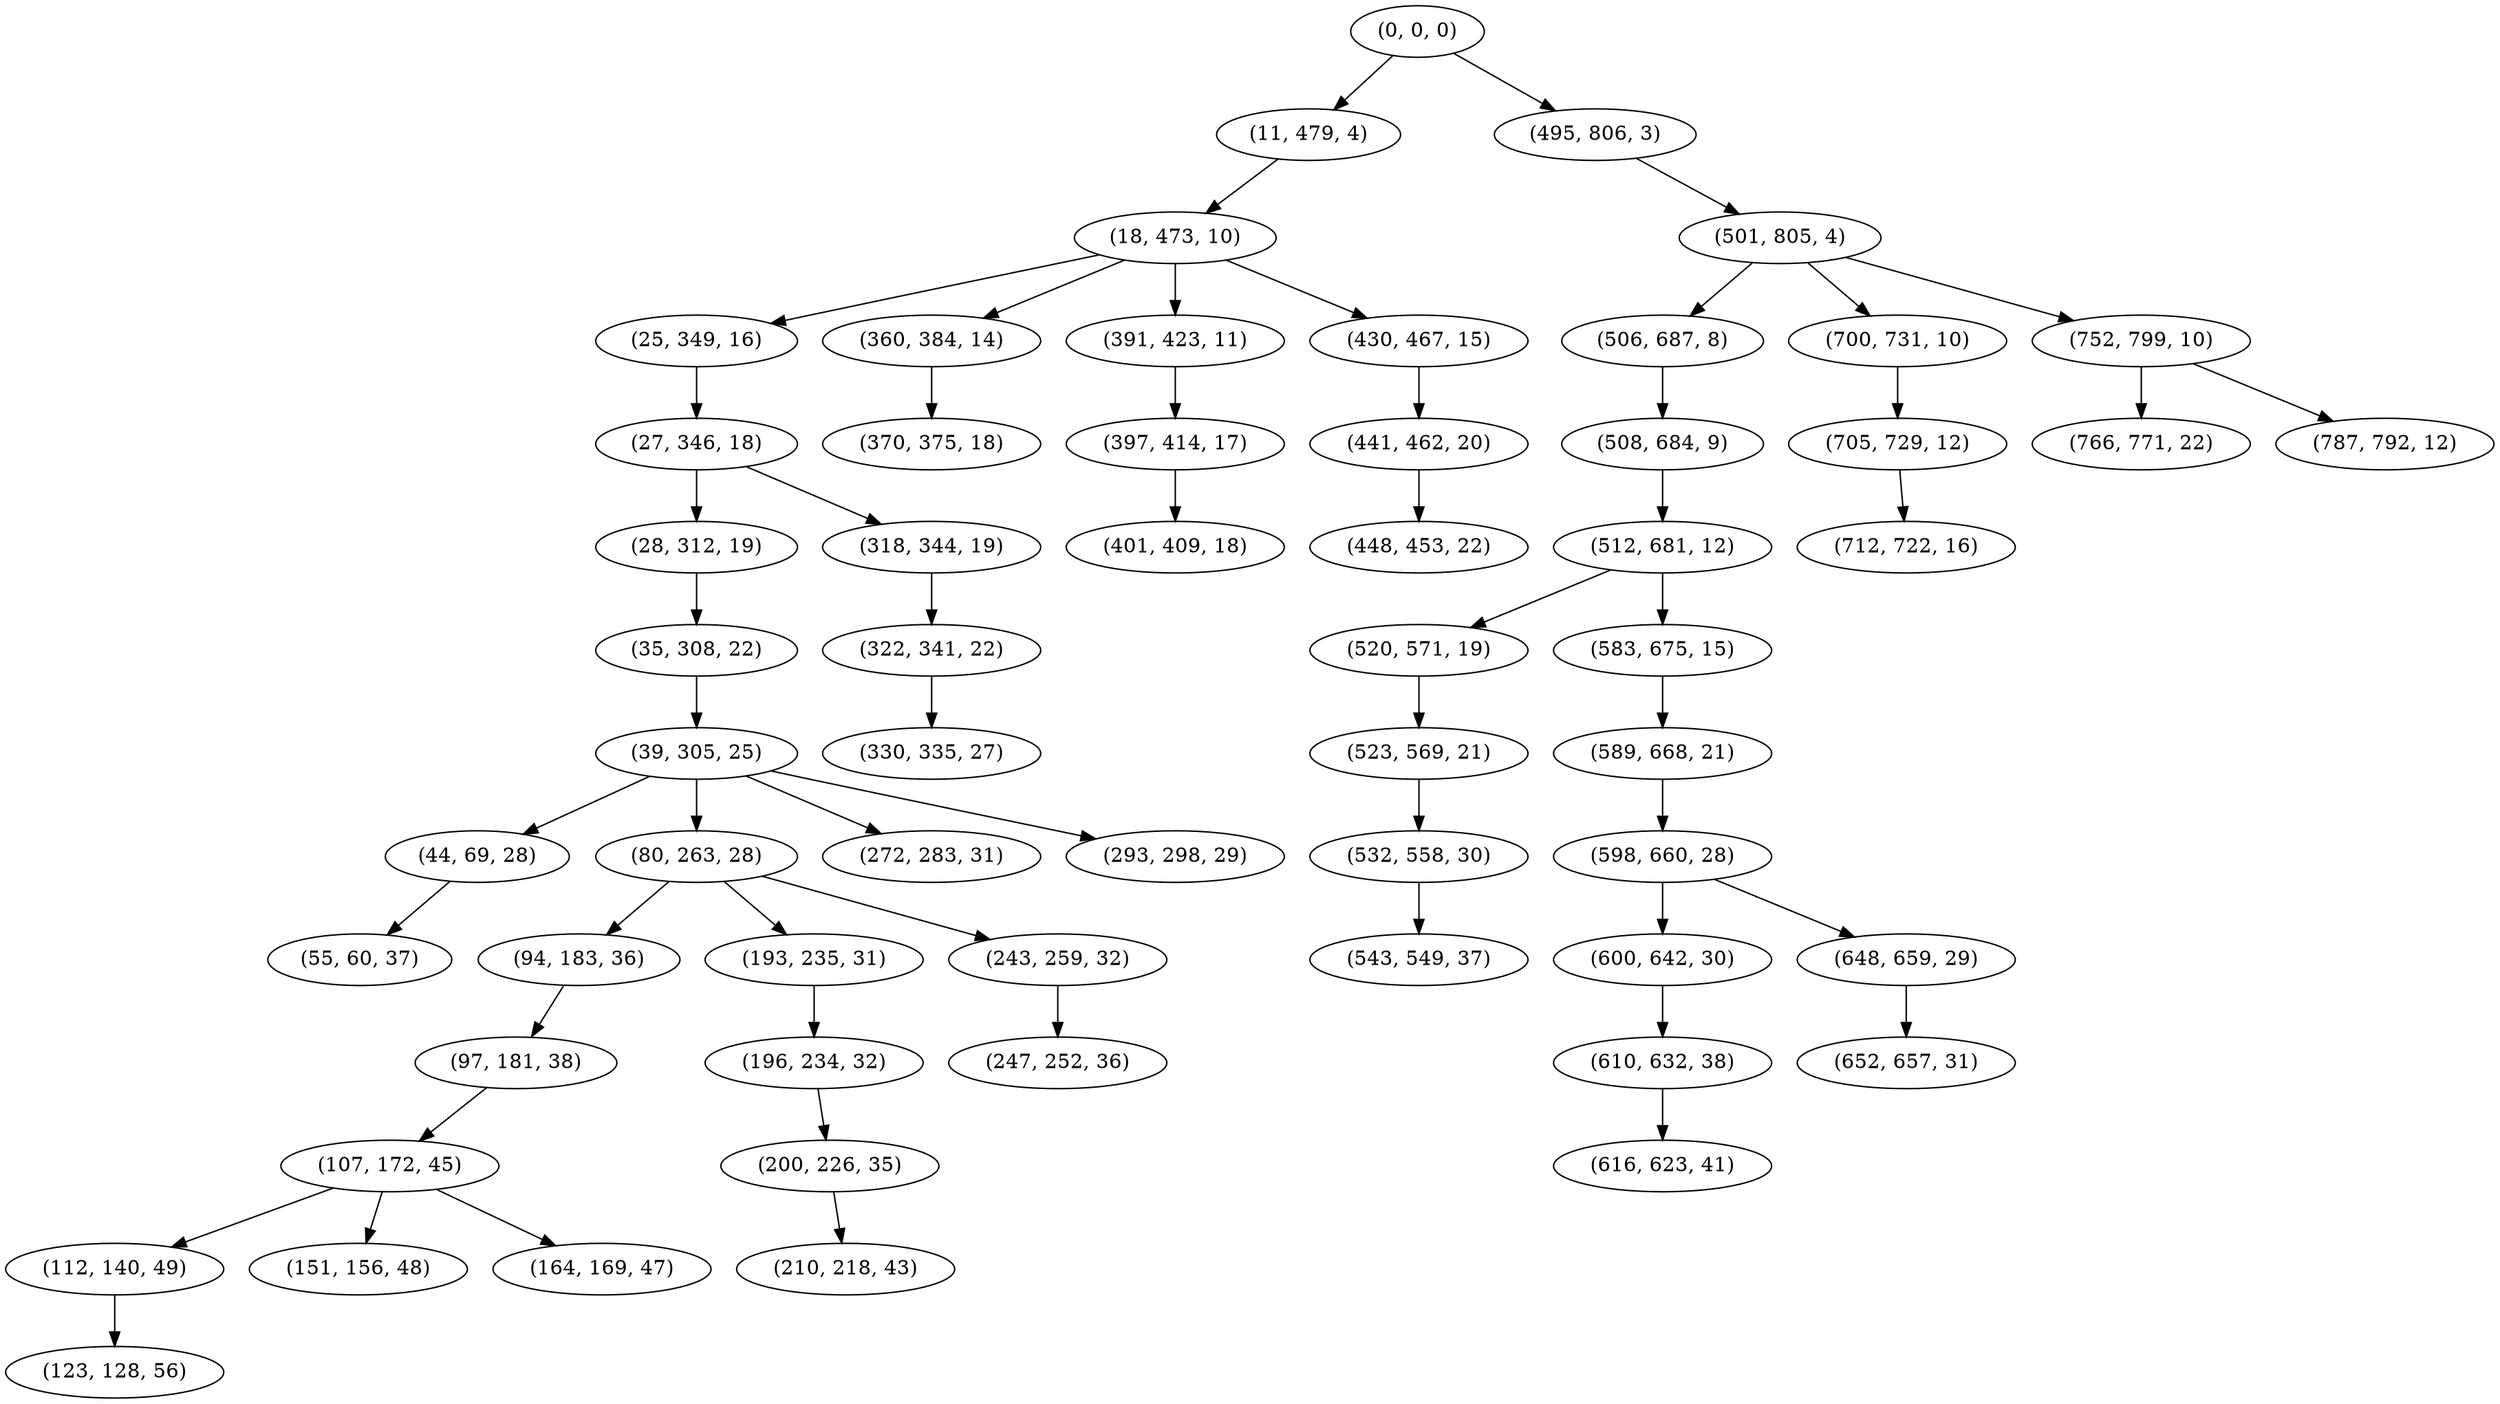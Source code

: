 digraph tree {
    "(0, 0, 0)";
    "(11, 479, 4)";
    "(18, 473, 10)";
    "(25, 349, 16)";
    "(27, 346, 18)";
    "(28, 312, 19)";
    "(35, 308, 22)";
    "(39, 305, 25)";
    "(44, 69, 28)";
    "(55, 60, 37)";
    "(80, 263, 28)";
    "(94, 183, 36)";
    "(97, 181, 38)";
    "(107, 172, 45)";
    "(112, 140, 49)";
    "(123, 128, 56)";
    "(151, 156, 48)";
    "(164, 169, 47)";
    "(193, 235, 31)";
    "(196, 234, 32)";
    "(200, 226, 35)";
    "(210, 218, 43)";
    "(243, 259, 32)";
    "(247, 252, 36)";
    "(272, 283, 31)";
    "(293, 298, 29)";
    "(318, 344, 19)";
    "(322, 341, 22)";
    "(330, 335, 27)";
    "(360, 384, 14)";
    "(370, 375, 18)";
    "(391, 423, 11)";
    "(397, 414, 17)";
    "(401, 409, 18)";
    "(430, 467, 15)";
    "(441, 462, 20)";
    "(448, 453, 22)";
    "(495, 806, 3)";
    "(501, 805, 4)";
    "(506, 687, 8)";
    "(508, 684, 9)";
    "(512, 681, 12)";
    "(520, 571, 19)";
    "(523, 569, 21)";
    "(532, 558, 30)";
    "(543, 549, 37)";
    "(583, 675, 15)";
    "(589, 668, 21)";
    "(598, 660, 28)";
    "(600, 642, 30)";
    "(610, 632, 38)";
    "(616, 623, 41)";
    "(648, 659, 29)";
    "(652, 657, 31)";
    "(700, 731, 10)";
    "(705, 729, 12)";
    "(712, 722, 16)";
    "(752, 799, 10)";
    "(766, 771, 22)";
    "(787, 792, 12)";
    "(0, 0, 0)" -> "(11, 479, 4)";
    "(0, 0, 0)" -> "(495, 806, 3)";
    "(11, 479, 4)" -> "(18, 473, 10)";
    "(18, 473, 10)" -> "(25, 349, 16)";
    "(18, 473, 10)" -> "(360, 384, 14)";
    "(18, 473, 10)" -> "(391, 423, 11)";
    "(18, 473, 10)" -> "(430, 467, 15)";
    "(25, 349, 16)" -> "(27, 346, 18)";
    "(27, 346, 18)" -> "(28, 312, 19)";
    "(27, 346, 18)" -> "(318, 344, 19)";
    "(28, 312, 19)" -> "(35, 308, 22)";
    "(35, 308, 22)" -> "(39, 305, 25)";
    "(39, 305, 25)" -> "(44, 69, 28)";
    "(39, 305, 25)" -> "(80, 263, 28)";
    "(39, 305, 25)" -> "(272, 283, 31)";
    "(39, 305, 25)" -> "(293, 298, 29)";
    "(44, 69, 28)" -> "(55, 60, 37)";
    "(80, 263, 28)" -> "(94, 183, 36)";
    "(80, 263, 28)" -> "(193, 235, 31)";
    "(80, 263, 28)" -> "(243, 259, 32)";
    "(94, 183, 36)" -> "(97, 181, 38)";
    "(97, 181, 38)" -> "(107, 172, 45)";
    "(107, 172, 45)" -> "(112, 140, 49)";
    "(107, 172, 45)" -> "(151, 156, 48)";
    "(107, 172, 45)" -> "(164, 169, 47)";
    "(112, 140, 49)" -> "(123, 128, 56)";
    "(193, 235, 31)" -> "(196, 234, 32)";
    "(196, 234, 32)" -> "(200, 226, 35)";
    "(200, 226, 35)" -> "(210, 218, 43)";
    "(243, 259, 32)" -> "(247, 252, 36)";
    "(318, 344, 19)" -> "(322, 341, 22)";
    "(322, 341, 22)" -> "(330, 335, 27)";
    "(360, 384, 14)" -> "(370, 375, 18)";
    "(391, 423, 11)" -> "(397, 414, 17)";
    "(397, 414, 17)" -> "(401, 409, 18)";
    "(430, 467, 15)" -> "(441, 462, 20)";
    "(441, 462, 20)" -> "(448, 453, 22)";
    "(495, 806, 3)" -> "(501, 805, 4)";
    "(501, 805, 4)" -> "(506, 687, 8)";
    "(501, 805, 4)" -> "(700, 731, 10)";
    "(501, 805, 4)" -> "(752, 799, 10)";
    "(506, 687, 8)" -> "(508, 684, 9)";
    "(508, 684, 9)" -> "(512, 681, 12)";
    "(512, 681, 12)" -> "(520, 571, 19)";
    "(512, 681, 12)" -> "(583, 675, 15)";
    "(520, 571, 19)" -> "(523, 569, 21)";
    "(523, 569, 21)" -> "(532, 558, 30)";
    "(532, 558, 30)" -> "(543, 549, 37)";
    "(583, 675, 15)" -> "(589, 668, 21)";
    "(589, 668, 21)" -> "(598, 660, 28)";
    "(598, 660, 28)" -> "(600, 642, 30)";
    "(598, 660, 28)" -> "(648, 659, 29)";
    "(600, 642, 30)" -> "(610, 632, 38)";
    "(610, 632, 38)" -> "(616, 623, 41)";
    "(648, 659, 29)" -> "(652, 657, 31)";
    "(700, 731, 10)" -> "(705, 729, 12)";
    "(705, 729, 12)" -> "(712, 722, 16)";
    "(752, 799, 10)" -> "(766, 771, 22)";
    "(752, 799, 10)" -> "(787, 792, 12)";
}
